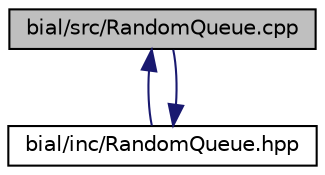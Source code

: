 digraph "bial/src/RandomQueue.cpp"
{
  edge [fontname="Helvetica",fontsize="10",labelfontname="Helvetica",labelfontsize="10"];
  node [fontname="Helvetica",fontsize="10",shape=record];
  Node1 [label="bial/src/RandomQueue.cpp",height=0.2,width=0.4,color="black", fillcolor="grey75", style="filled", fontcolor="black"];
  Node1 -> Node2 [dir="back",color="midnightblue",fontsize="10",style="solid",fontname="Helvetica"];
  Node2 [label="bial/inc/RandomQueue.hpp",height=0.2,width=0.4,color="black", fillcolor="white", style="filled",URL="$_random_queue_8hpp.html",tooltip="Content: Random-access queue class declaration.   Description: A random-acess queue. Its size is fixed. As soon as it gets full, the first inserted element is automatically replaced by the next inserted element.  It is useful to find the median element as walking through signal or image data, e.g. MedianFilter method of Signal class. Insertion and removal are made in limiar time with respect to the queue size.   Access to ordered keys by position is made in constant time.   Future add-on&#39;s: "];
  Node2 -> Node1 [dir="back",color="midnightblue",fontsize="10",style="solid",fontname="Helvetica"];
}
